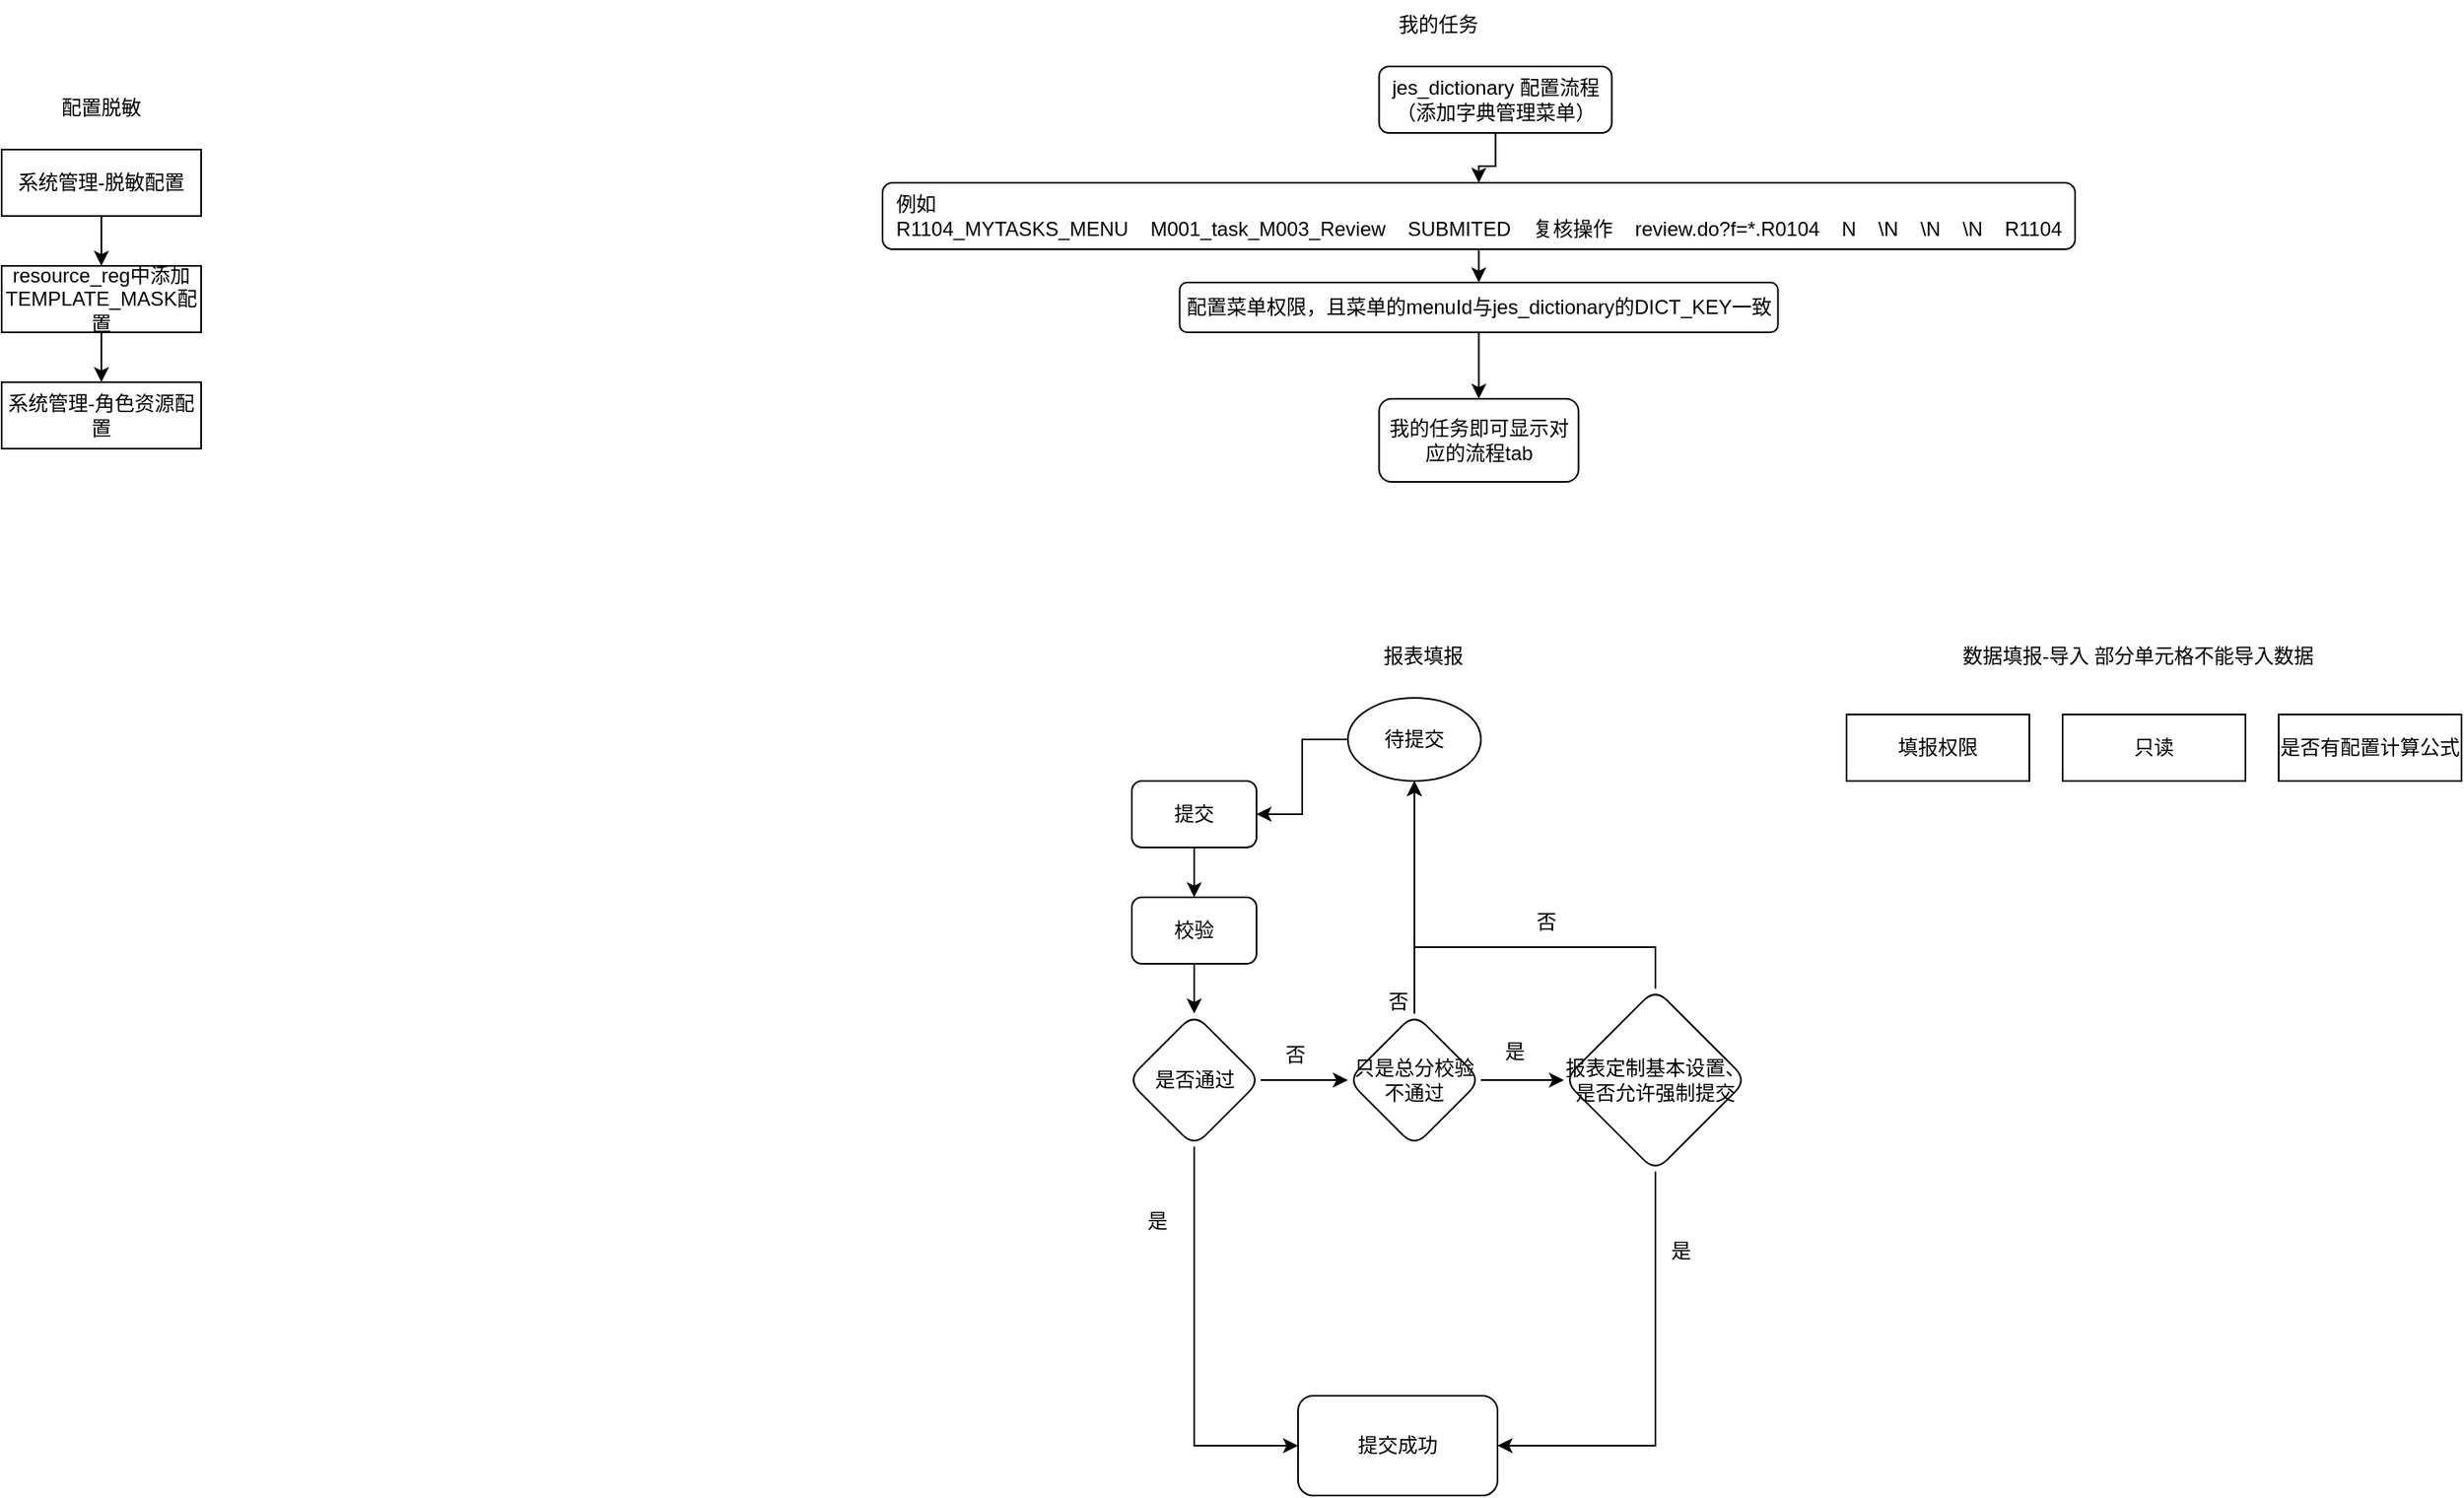 <mxfile version="22.1.16" type="github">
  <diagram id="C5RBs43oDa-KdzZeNtuy" name="Page-1">
    <mxGraphModel dx="2261" dy="2035" grid="1" gridSize="10" guides="1" tooltips="1" connect="1" arrows="1" fold="1" page="1" pageScale="1" pageWidth="827" pageHeight="1169" math="0" shadow="0">
      <root>
        <mxCell id="WIyWlLk6GJQsqaUBKTNV-0" />
        <mxCell id="WIyWlLk6GJQsqaUBKTNV-1" parent="WIyWlLk6GJQsqaUBKTNV-0" />
        <mxCell id="KgnVrcOVK8YB5vS-7Cw4-2" value="" style="edgeStyle=orthogonalEdgeStyle;rounded=0;orthogonalLoop=1;jettySize=auto;html=1;" parent="WIyWlLk6GJQsqaUBKTNV-1" source="WIyWlLk6GJQsqaUBKTNV-3" target="KgnVrcOVK8YB5vS-7Cw4-1" edge="1">
          <mxGeometry relative="1" as="geometry" />
        </mxCell>
        <mxCell id="WIyWlLk6GJQsqaUBKTNV-3" value="jes_dictionary 配置流程&lt;br&gt;（添加字典管理菜单）" style="rounded=1;whiteSpace=wrap;html=1;fontSize=12;glass=0;strokeWidth=1;shadow=0;" parent="WIyWlLk6GJQsqaUBKTNV-1" vertex="1">
          <mxGeometry x="158.75" width="140" height="40" as="geometry" />
        </mxCell>
        <mxCell id="KgnVrcOVK8YB5vS-7Cw4-0" value="我的任务" style="text;html=1;align=center;verticalAlign=middle;resizable=0;points=[];autosize=1;strokeColor=none;fillColor=none;" parent="WIyWlLk6GJQsqaUBKTNV-1" vertex="1">
          <mxGeometry x="158.75" y="-40" width="70" height="30" as="geometry" />
        </mxCell>
        <mxCell id="KgnVrcOVK8YB5vS-7Cw4-4" value="" style="edgeStyle=orthogonalEdgeStyle;rounded=0;orthogonalLoop=1;jettySize=auto;html=1;" parent="WIyWlLk6GJQsqaUBKTNV-1" source="KgnVrcOVK8YB5vS-7Cw4-1" target="KgnVrcOVK8YB5vS-7Cw4-3" edge="1">
          <mxGeometry relative="1" as="geometry" />
        </mxCell>
        <mxCell id="KgnVrcOVK8YB5vS-7Cw4-1" value="&lt;div&gt;&lt;div style=&quot;text-align: left;&quot;&gt;&lt;span style=&quot;background-color: initial;&quot;&gt;例如&lt;/span&gt;&lt;/div&gt;&lt;span style=&quot;background-color: initial;&quot;&gt;R1104_MYTASKS_MENU&lt;/span&gt;&lt;span style=&quot;background-color: initial;&quot;&gt;&lt;span style=&quot;white-space: pre;&quot;&gt;&amp;nbsp;&amp;nbsp;&amp;nbsp;&amp;nbsp;&lt;/span&gt;&lt;/span&gt;&lt;span style=&quot;background-color: initial;&quot;&gt;M001_task_M003_Review&lt;/span&gt;&lt;span style=&quot;background-color: initial;&quot;&gt;&lt;span style=&quot;white-space: pre;&quot;&gt;&amp;nbsp;&amp;nbsp;&amp;nbsp;&amp;nbsp;&lt;/span&gt;&lt;/span&gt;&lt;span style=&quot;background-color: initial;&quot;&gt;SUBMITED&lt;/span&gt;&lt;span style=&quot;background-color: initial;&quot;&gt;&lt;span style=&quot;white-space: pre;&quot;&gt;&amp;nbsp;&amp;nbsp;&amp;nbsp;&amp;nbsp;&lt;/span&gt;&lt;/span&gt;&lt;span style=&quot;background-color: initial;&quot;&gt;复核操作&lt;/span&gt;&lt;span style=&quot;background-color: initial;&quot;&gt;&lt;span style=&quot;white-space: pre;&quot;&gt;&amp;nbsp;&amp;nbsp;&amp;nbsp;&amp;nbsp;&lt;/span&gt;&lt;/span&gt;&lt;span style=&quot;background-color: initial;&quot;&gt;review.do?f=*.R0104&lt;/span&gt;&lt;span style=&quot;background-color: initial;&quot;&gt;&lt;span style=&quot;white-space: pre;&quot;&gt;&amp;nbsp;&amp;nbsp;&amp;nbsp;&amp;nbsp;&lt;/span&gt;&lt;/span&gt;&lt;span style=&quot;background-color: initial;&quot;&gt;N&lt;/span&gt;&lt;span style=&quot;background-color: initial;&quot;&gt;&lt;span style=&quot;white-space: pre;&quot;&gt;&amp;nbsp;&amp;nbsp;&amp;nbsp;&amp;nbsp;&lt;/span&gt;&lt;/span&gt;&lt;span style=&quot;background-color: initial;&quot;&gt;\N&lt;/span&gt;&lt;span style=&quot;background-color: initial;&quot;&gt;&lt;span style=&quot;white-space: pre;&quot;&gt;&amp;nbsp;&amp;nbsp;&amp;nbsp;&amp;nbsp;&lt;/span&gt;&lt;/span&gt;&lt;span style=&quot;background-color: initial;&quot;&gt;\N&lt;/span&gt;&lt;span style=&quot;background-color: initial;&quot;&gt;&lt;span style=&quot;white-space: pre;&quot;&gt;&amp;nbsp;&amp;nbsp;&amp;nbsp;&amp;nbsp;&lt;/span&gt;&lt;/span&gt;&lt;span style=&quot;background-color: initial;&quot;&gt;\N&lt;/span&gt;&lt;span style=&quot;background-color: initial;&quot;&gt;&lt;span style=&quot;white-space: pre;&quot;&gt;&amp;nbsp;&amp;nbsp;&amp;nbsp;&amp;nbsp;&lt;/span&gt;&lt;/span&gt;&lt;span style=&quot;background-color: initial;&quot;&gt;R1104&lt;/span&gt;&lt;br&gt;&lt;/div&gt;" style="whiteSpace=wrap;html=1;rounded=1;glass=0;strokeWidth=1;shadow=0;" parent="WIyWlLk6GJQsqaUBKTNV-1" vertex="1">
          <mxGeometry x="-140" y="70" width="717.5" height="40" as="geometry" />
        </mxCell>
        <mxCell id="KgnVrcOVK8YB5vS-7Cw4-6" value="" style="edgeStyle=orthogonalEdgeStyle;rounded=0;orthogonalLoop=1;jettySize=auto;html=1;" parent="WIyWlLk6GJQsqaUBKTNV-1" source="KgnVrcOVK8YB5vS-7Cw4-3" target="KgnVrcOVK8YB5vS-7Cw4-5" edge="1">
          <mxGeometry relative="1" as="geometry" />
        </mxCell>
        <mxCell id="KgnVrcOVK8YB5vS-7Cw4-3" value="配置菜单权限，且菜单的menuId与jes_dictionary的DICT_KEY一致" style="whiteSpace=wrap;html=1;rounded=1;glass=0;strokeWidth=1;shadow=0;" parent="WIyWlLk6GJQsqaUBKTNV-1" vertex="1">
          <mxGeometry x="38.75" y="130" width="360" height="30" as="geometry" />
        </mxCell>
        <mxCell id="KgnVrcOVK8YB5vS-7Cw4-5" value="我的任务即可显示对应的流程tab" style="whiteSpace=wrap;html=1;rounded=1;glass=0;strokeWidth=1;shadow=0;" parent="WIyWlLk6GJQsqaUBKTNV-1" vertex="1">
          <mxGeometry x="158.75" y="200" width="120" height="50" as="geometry" />
        </mxCell>
        <mxCell id="F4Q94Z34g-KlaFZqOqd_-0" value="报表填报" style="text;html=1;align=center;verticalAlign=middle;resizable=0;points=[];autosize=1;strokeColor=none;fillColor=none;" parent="WIyWlLk6GJQsqaUBKTNV-1" vertex="1">
          <mxGeometry x="150" y="340" width="70" height="30" as="geometry" />
        </mxCell>
        <mxCell id="F4Q94Z34g-KlaFZqOqd_-3" value="" style="edgeStyle=orthogonalEdgeStyle;rounded=0;orthogonalLoop=1;jettySize=auto;html=1;" parent="WIyWlLk6GJQsqaUBKTNV-1" source="F4Q94Z34g-KlaFZqOqd_-1" target="F4Q94Z34g-KlaFZqOqd_-2" edge="1">
          <mxGeometry relative="1" as="geometry" />
        </mxCell>
        <mxCell id="F4Q94Z34g-KlaFZqOqd_-1" value="提交" style="rounded=1;whiteSpace=wrap;html=1;fontSize=12;glass=0;strokeWidth=1;shadow=0;" parent="WIyWlLk6GJQsqaUBKTNV-1" vertex="1">
          <mxGeometry x="10" y="430" width="75" height="40" as="geometry" />
        </mxCell>
        <mxCell id="F4Q94Z34g-KlaFZqOqd_-5" value="" style="edgeStyle=orthogonalEdgeStyle;rounded=0;orthogonalLoop=1;jettySize=auto;html=1;" parent="WIyWlLk6GJQsqaUBKTNV-1" source="F4Q94Z34g-KlaFZqOqd_-2" target="F4Q94Z34g-KlaFZqOqd_-4" edge="1">
          <mxGeometry relative="1" as="geometry" />
        </mxCell>
        <mxCell id="F4Q94Z34g-KlaFZqOqd_-2" value="校验" style="rounded=1;whiteSpace=wrap;html=1;fontSize=12;glass=0;strokeWidth=1;shadow=0;" parent="WIyWlLk6GJQsqaUBKTNV-1" vertex="1">
          <mxGeometry x="10" y="500" width="75" height="40" as="geometry" />
        </mxCell>
        <mxCell id="F4Q94Z34g-KlaFZqOqd_-7" value="" style="edgeStyle=orthogonalEdgeStyle;rounded=0;orthogonalLoop=1;jettySize=auto;html=1;entryX=0;entryY=0.5;entryDx=0;entryDy=0;" parent="WIyWlLk6GJQsqaUBKTNV-1" source="F4Q94Z34g-KlaFZqOqd_-4" target="F4Q94Z34g-KlaFZqOqd_-9" edge="1">
          <mxGeometry relative="1" as="geometry">
            <mxPoint x="147.5" y="610" as="targetPoint" />
          </mxGeometry>
        </mxCell>
        <mxCell id="F4Q94Z34g-KlaFZqOqd_-15" style="edgeStyle=orthogonalEdgeStyle;rounded=0;orthogonalLoop=1;jettySize=auto;html=1;entryX=0;entryY=0.5;entryDx=0;entryDy=0;exitX=0.5;exitY=1;exitDx=0;exitDy=0;" parent="WIyWlLk6GJQsqaUBKTNV-1" source="F4Q94Z34g-KlaFZqOqd_-4" target="F4Q94Z34g-KlaFZqOqd_-13" edge="1">
          <mxGeometry relative="1" as="geometry">
            <mxPoint x="30" y="665" as="sourcePoint" />
            <mxPoint x="52.5" y="895" as="targetPoint" />
          </mxGeometry>
        </mxCell>
        <mxCell id="F4Q94Z34g-KlaFZqOqd_-4" value="是否通过" style="rhombus;whiteSpace=wrap;html=1;rounded=1;glass=0;strokeWidth=1;shadow=0;" parent="WIyWlLk6GJQsqaUBKTNV-1" vertex="1">
          <mxGeometry x="7.5" y="570" width="80" height="80" as="geometry" />
        </mxCell>
        <mxCell id="F4Q94Z34g-KlaFZqOqd_-8" value="否" style="text;html=1;align=center;verticalAlign=middle;resizable=0;points=[];autosize=1;strokeColor=none;fillColor=none;" parent="WIyWlLk6GJQsqaUBKTNV-1" vertex="1">
          <mxGeometry x="87.5" y="580" width="40" height="30" as="geometry" />
        </mxCell>
        <mxCell id="F4Q94Z34g-KlaFZqOqd_-11" value="" style="edgeStyle=orthogonalEdgeStyle;rounded=0;orthogonalLoop=1;jettySize=auto;html=1;" parent="WIyWlLk6GJQsqaUBKTNV-1" source="F4Q94Z34g-KlaFZqOqd_-9" target="F4Q94Z34g-KlaFZqOqd_-10" edge="1">
          <mxGeometry relative="1" as="geometry" />
        </mxCell>
        <mxCell id="F4Q94Z34g-KlaFZqOqd_-19" style="edgeStyle=orthogonalEdgeStyle;rounded=0;orthogonalLoop=1;jettySize=auto;html=1;entryX=0.5;entryY=1;entryDx=0;entryDy=0;" parent="WIyWlLk6GJQsqaUBKTNV-1" source="F4Q94Z34g-KlaFZqOqd_-9" target="F4Q94Z34g-KlaFZqOqd_-17" edge="1">
          <mxGeometry relative="1" as="geometry" />
        </mxCell>
        <mxCell id="F4Q94Z34g-KlaFZqOqd_-9" value="只是总分校验不通过" style="rhombus;whiteSpace=wrap;html=1;rounded=1;glass=0;strokeWidth=1;shadow=0;" parent="WIyWlLk6GJQsqaUBKTNV-1" vertex="1">
          <mxGeometry x="140" y="570" width="80" height="80" as="geometry" />
        </mxCell>
        <mxCell id="F4Q94Z34g-KlaFZqOqd_-14" value="" style="edgeStyle=orthogonalEdgeStyle;rounded=0;orthogonalLoop=1;jettySize=auto;html=1;entryX=1;entryY=0.5;entryDx=0;entryDy=0;" parent="WIyWlLk6GJQsqaUBKTNV-1" source="F4Q94Z34g-KlaFZqOqd_-10" target="F4Q94Z34g-KlaFZqOqd_-13" edge="1">
          <mxGeometry relative="1" as="geometry">
            <Array as="points">
              <mxPoint x="325" y="830" />
            </Array>
          </mxGeometry>
        </mxCell>
        <mxCell id="F4Q94Z34g-KlaFZqOqd_-23" style="edgeStyle=orthogonalEdgeStyle;rounded=0;orthogonalLoop=1;jettySize=auto;html=1;entryX=0.5;entryY=1;entryDx=0;entryDy=0;" parent="WIyWlLk6GJQsqaUBKTNV-1" source="F4Q94Z34g-KlaFZqOqd_-10" target="F4Q94Z34g-KlaFZqOqd_-17" edge="1">
          <mxGeometry relative="1" as="geometry">
            <Array as="points">
              <mxPoint x="325" y="530" />
              <mxPoint x="180" y="530" />
            </Array>
          </mxGeometry>
        </mxCell>
        <mxCell id="F4Q94Z34g-KlaFZqOqd_-10" value="报表定制基本设置、是否允许强制提交" style="rhombus;whiteSpace=wrap;html=1;rounded=1;glass=0;strokeWidth=1;shadow=0;" parent="WIyWlLk6GJQsqaUBKTNV-1" vertex="1">
          <mxGeometry x="270" y="555" width="110" height="110" as="geometry" />
        </mxCell>
        <mxCell id="F4Q94Z34g-KlaFZqOqd_-12" value="是" style="text;html=1;align=center;verticalAlign=middle;resizable=0;points=[];autosize=1;strokeColor=none;fillColor=none;" parent="WIyWlLk6GJQsqaUBKTNV-1" vertex="1">
          <mxGeometry x="220" y="578" width="40" height="30" as="geometry" />
        </mxCell>
        <mxCell id="F4Q94Z34g-KlaFZqOqd_-13" value="提交成功" style="whiteSpace=wrap;html=1;rounded=1;glass=0;strokeWidth=1;shadow=0;" parent="WIyWlLk6GJQsqaUBKTNV-1" vertex="1">
          <mxGeometry x="110" y="800" width="120" height="60" as="geometry" />
        </mxCell>
        <mxCell id="F4Q94Z34g-KlaFZqOqd_-16" value="是" style="text;html=1;align=center;verticalAlign=middle;resizable=0;points=[];autosize=1;strokeColor=none;fillColor=none;" parent="WIyWlLk6GJQsqaUBKTNV-1" vertex="1">
          <mxGeometry x="320" y="698" width="40" height="30" as="geometry" />
        </mxCell>
        <mxCell id="F4Q94Z34g-KlaFZqOqd_-18" style="edgeStyle=orthogonalEdgeStyle;rounded=0;orthogonalLoop=1;jettySize=auto;html=1;entryX=1;entryY=0.5;entryDx=0;entryDy=0;" parent="WIyWlLk6GJQsqaUBKTNV-1" source="F4Q94Z34g-KlaFZqOqd_-17" target="F4Q94Z34g-KlaFZqOqd_-1" edge="1">
          <mxGeometry relative="1" as="geometry" />
        </mxCell>
        <mxCell id="F4Q94Z34g-KlaFZqOqd_-17" value="待提交" style="ellipse;whiteSpace=wrap;html=1;" parent="WIyWlLk6GJQsqaUBKTNV-1" vertex="1">
          <mxGeometry x="140" y="380" width="80" height="50" as="geometry" />
        </mxCell>
        <mxCell id="F4Q94Z34g-KlaFZqOqd_-21" value="是" style="text;html=1;align=center;verticalAlign=middle;resizable=0;points=[];autosize=1;strokeColor=none;fillColor=none;" parent="WIyWlLk6GJQsqaUBKTNV-1" vertex="1">
          <mxGeometry x="5" y="680" width="40" height="30" as="geometry" />
        </mxCell>
        <mxCell id="F4Q94Z34g-KlaFZqOqd_-22" value="否" style="text;html=1;align=center;verticalAlign=middle;resizable=0;points=[];autosize=1;strokeColor=none;fillColor=none;" parent="WIyWlLk6GJQsqaUBKTNV-1" vertex="1">
          <mxGeometry x="150" y="548" width="40" height="30" as="geometry" />
        </mxCell>
        <mxCell id="F4Q94Z34g-KlaFZqOqd_-24" value="否" style="text;html=1;align=center;verticalAlign=middle;resizable=0;points=[];autosize=1;strokeColor=none;fillColor=none;" parent="WIyWlLk6GJQsqaUBKTNV-1" vertex="1">
          <mxGeometry x="238.75" y="500" width="40" height="30" as="geometry" />
        </mxCell>
        <mxCell id="XS-8N8jXO1mrCOZgN4r2-0" value="数据填报-导入 部分单元格不能导入数据" style="text;html=1;align=center;verticalAlign=middle;resizable=0;points=[];autosize=1;strokeColor=none;fillColor=none;" parent="WIyWlLk6GJQsqaUBKTNV-1" vertex="1">
          <mxGeometry x="500" y="340" width="230" height="30" as="geometry" />
        </mxCell>
        <mxCell id="XS-8N8jXO1mrCOZgN4r2-1" value="填报权限" style="rounded=0;whiteSpace=wrap;html=1;" parent="WIyWlLk6GJQsqaUBKTNV-1" vertex="1">
          <mxGeometry x="440" y="390" width="110" height="40" as="geometry" />
        </mxCell>
        <mxCell id="XS-8N8jXO1mrCOZgN4r2-2" value="只读" style="rounded=0;whiteSpace=wrap;html=1;" parent="WIyWlLk6GJQsqaUBKTNV-1" vertex="1">
          <mxGeometry x="570" y="390" width="110" height="40" as="geometry" />
        </mxCell>
        <mxCell id="XS-8N8jXO1mrCOZgN4r2-3" value="是否有配置计算公式" style="rounded=0;whiteSpace=wrap;html=1;" parent="WIyWlLk6GJQsqaUBKTNV-1" vertex="1">
          <mxGeometry x="700" y="390" width="110" height="40" as="geometry" />
        </mxCell>
        <mxCell id="UDy3fmCdEGeJ6sIreqhl-0" value="配置脱敏" style="text;html=1;strokeColor=none;fillColor=none;align=center;verticalAlign=middle;whiteSpace=wrap;rounded=0;" vertex="1" parent="WIyWlLk6GJQsqaUBKTNV-1">
          <mxGeometry x="-640" y="10" width="60" height="30" as="geometry" />
        </mxCell>
        <mxCell id="UDy3fmCdEGeJ6sIreqhl-3" value="" style="edgeStyle=orthogonalEdgeStyle;rounded=0;orthogonalLoop=1;jettySize=auto;html=1;" edge="1" parent="WIyWlLk6GJQsqaUBKTNV-1" source="UDy3fmCdEGeJ6sIreqhl-1" target="UDy3fmCdEGeJ6sIreqhl-2">
          <mxGeometry relative="1" as="geometry" />
        </mxCell>
        <mxCell id="UDy3fmCdEGeJ6sIreqhl-1" value="系统管理-脱敏配置" style="rounded=0;whiteSpace=wrap;html=1;" vertex="1" parent="WIyWlLk6GJQsqaUBKTNV-1">
          <mxGeometry x="-670" y="50" width="120" height="40" as="geometry" />
        </mxCell>
        <mxCell id="UDy3fmCdEGeJ6sIreqhl-5" value="" style="edgeStyle=orthogonalEdgeStyle;rounded=0;orthogonalLoop=1;jettySize=auto;html=1;" edge="1" parent="WIyWlLk6GJQsqaUBKTNV-1" source="UDy3fmCdEGeJ6sIreqhl-2" target="UDy3fmCdEGeJ6sIreqhl-4">
          <mxGeometry relative="1" as="geometry" />
        </mxCell>
        <mxCell id="UDy3fmCdEGeJ6sIreqhl-2" value="resource_reg中添加TEMPLATE_MASK&lt;span style=&quot;background-color: initial;&quot;&gt;配置&lt;/span&gt;" style="rounded=0;whiteSpace=wrap;html=1;" vertex="1" parent="WIyWlLk6GJQsqaUBKTNV-1">
          <mxGeometry x="-670" y="120" width="120" height="40" as="geometry" />
        </mxCell>
        <mxCell id="UDy3fmCdEGeJ6sIreqhl-4" value="系统管理-角色资源配置" style="rounded=0;whiteSpace=wrap;html=1;" vertex="1" parent="WIyWlLk6GJQsqaUBKTNV-1">
          <mxGeometry x="-670" y="190" width="120" height="40" as="geometry" />
        </mxCell>
      </root>
    </mxGraphModel>
  </diagram>
</mxfile>
